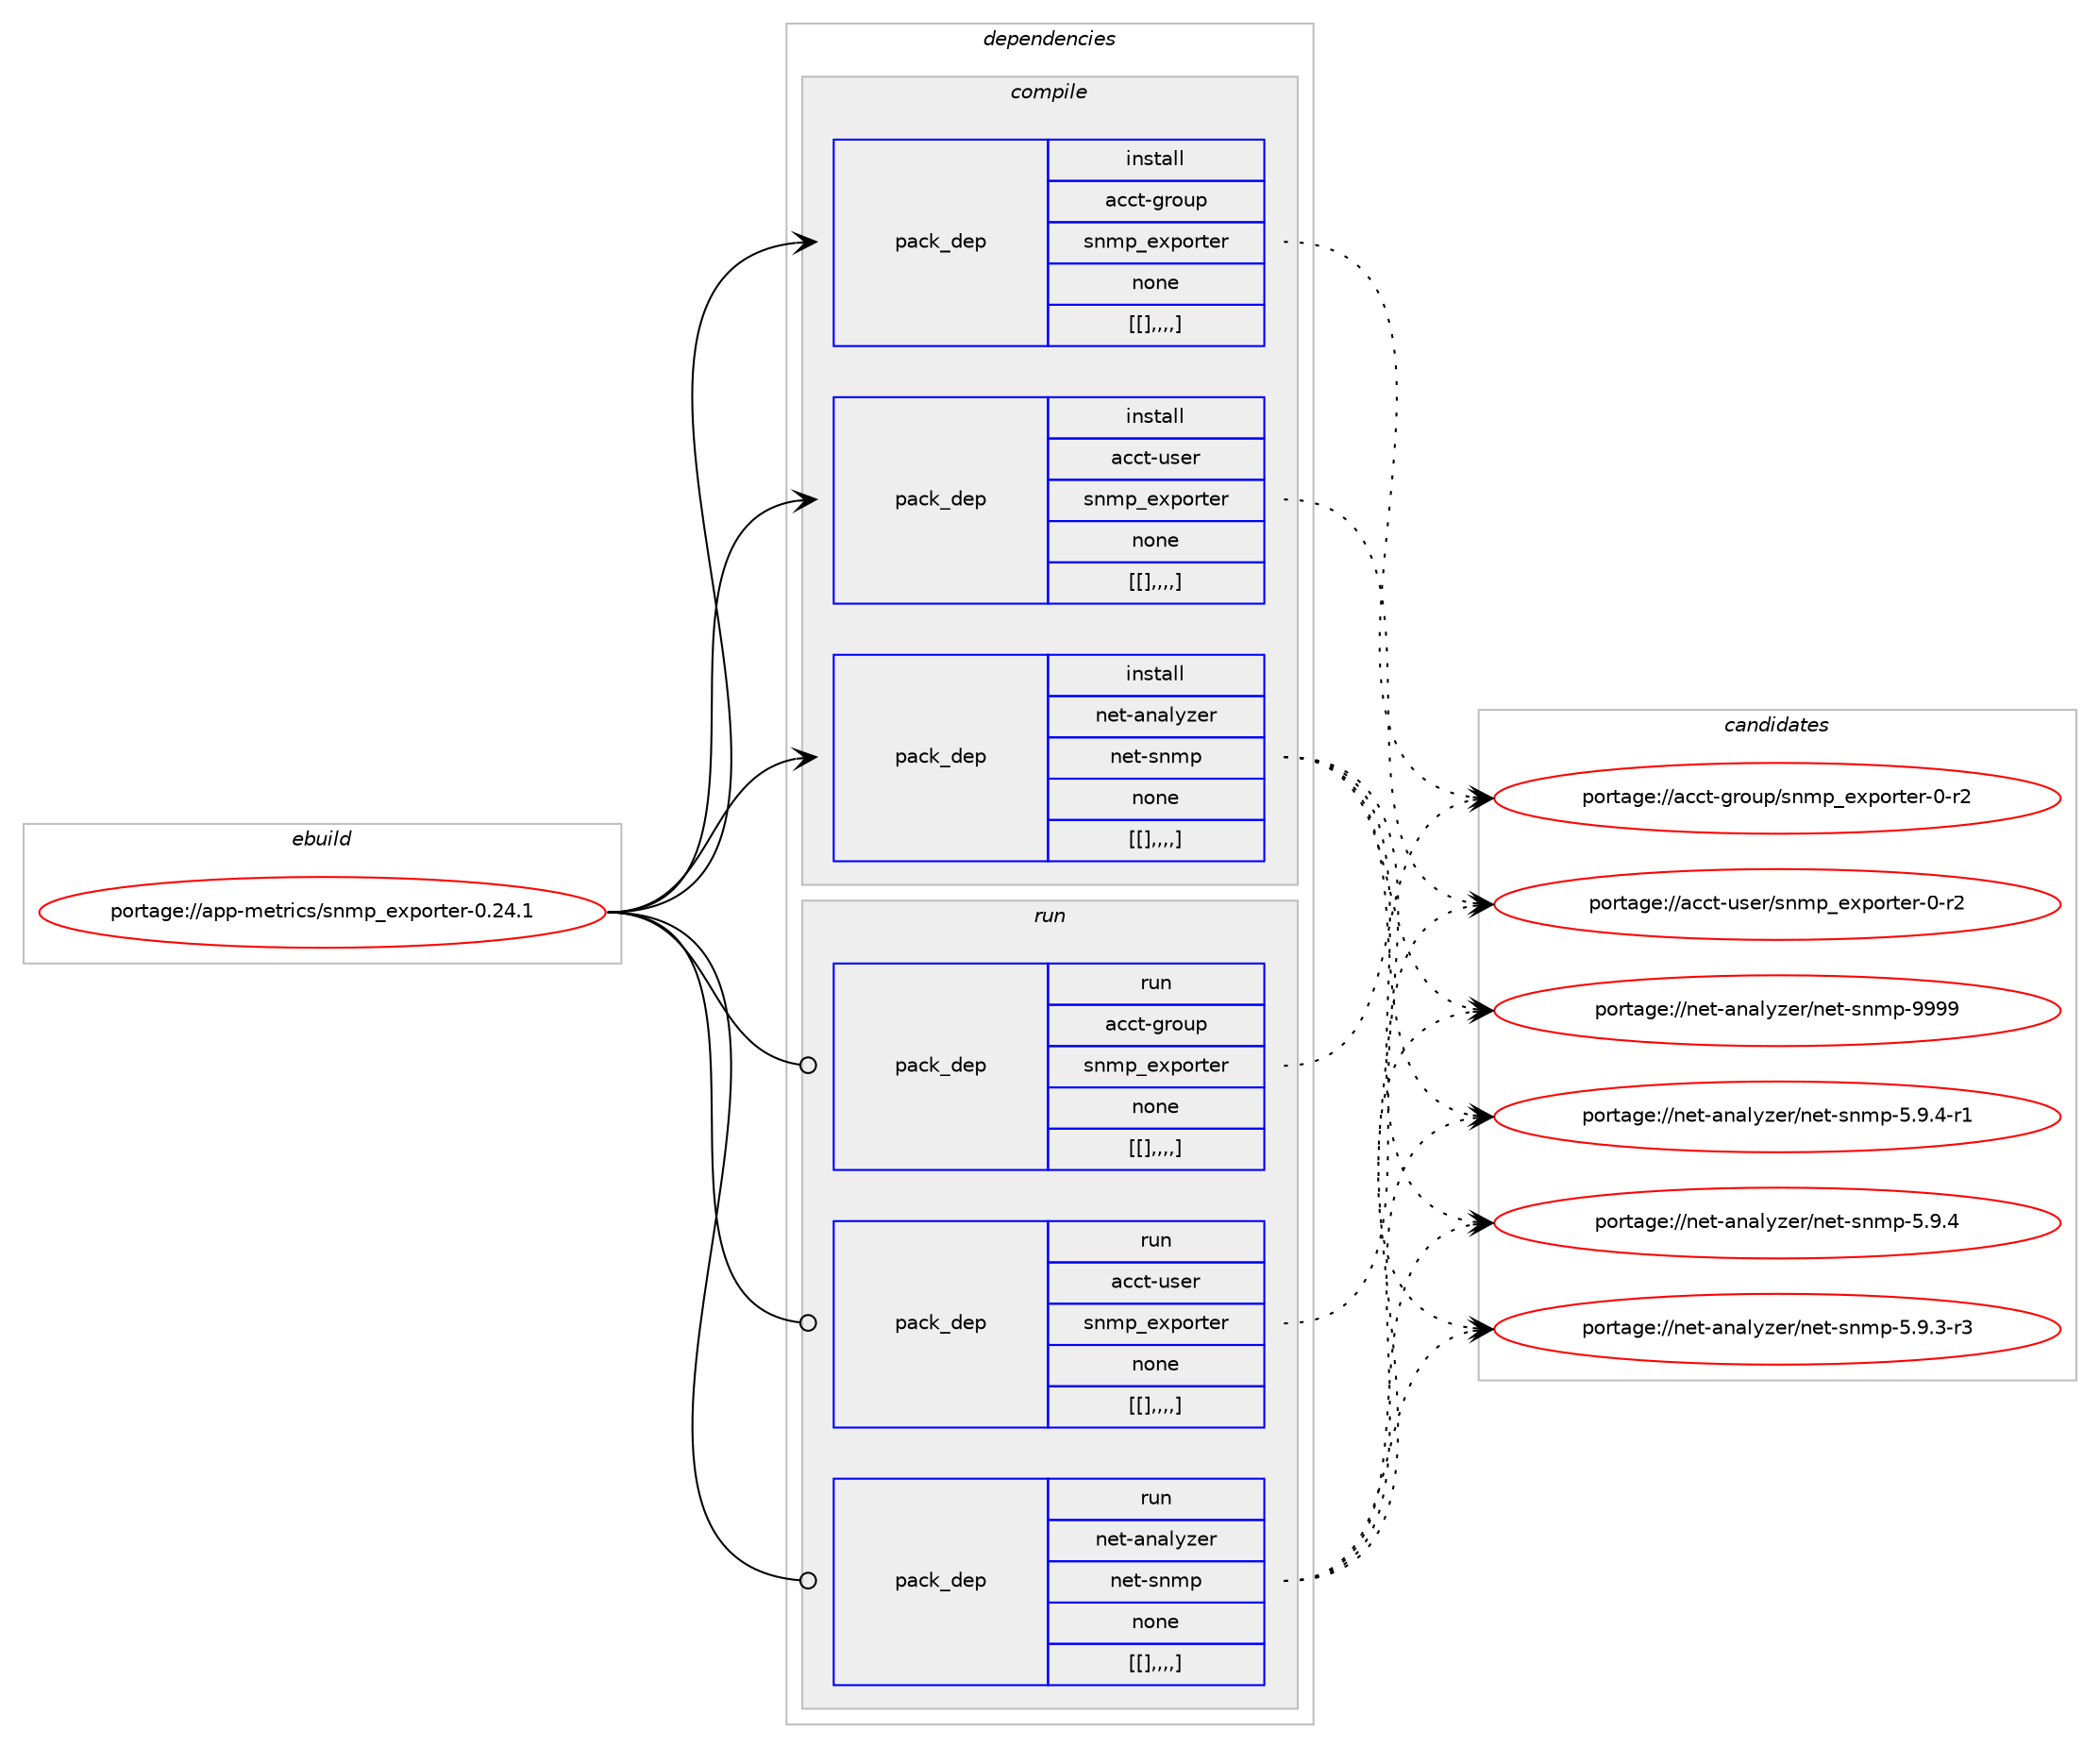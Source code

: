 digraph prolog {

# *************
# Graph options
# *************

newrank=true;
concentrate=true;
compound=true;
graph [rankdir=LR,fontname=Helvetica,fontsize=10,ranksep=1.5];#, ranksep=2.5, nodesep=0.2];
edge  [arrowhead=vee];
node  [fontname=Helvetica,fontsize=10];

# **********
# The ebuild
# **********

subgraph cluster_leftcol {
color=gray;
label=<<i>ebuild</i>>;
id [label="portage://app-metrics/snmp_exporter-0.24.1", color=red, width=4, href="../app-metrics/snmp_exporter-0.24.1.svg"];
}

# ****************
# The dependencies
# ****************

subgraph cluster_midcol {
color=gray;
label=<<i>dependencies</i>>;
subgraph cluster_compile {
fillcolor="#eeeeee";
style=filled;
label=<<i>compile</i>>;
subgraph pack27930 {
dependency40003 [label=<<TABLE BORDER="0" CELLBORDER="1" CELLSPACING="0" CELLPADDING="4" WIDTH="220"><TR><TD ROWSPAN="6" CELLPADDING="30">pack_dep</TD></TR><TR><TD WIDTH="110">install</TD></TR><TR><TD>acct-group</TD></TR><TR><TD>snmp_exporter</TD></TR><TR><TD>none</TD></TR><TR><TD>[[],,,,]</TD></TR></TABLE>>, shape=none, color=blue];
}
id:e -> dependency40003:w [weight=20,style="solid",arrowhead="vee"];
subgraph pack27931 {
dependency40004 [label=<<TABLE BORDER="0" CELLBORDER="1" CELLSPACING="0" CELLPADDING="4" WIDTH="220"><TR><TD ROWSPAN="6" CELLPADDING="30">pack_dep</TD></TR><TR><TD WIDTH="110">install</TD></TR><TR><TD>acct-user</TD></TR><TR><TD>snmp_exporter</TD></TR><TR><TD>none</TD></TR><TR><TD>[[],,,,]</TD></TR></TABLE>>, shape=none, color=blue];
}
id:e -> dependency40004:w [weight=20,style="solid",arrowhead="vee"];
subgraph pack27932 {
dependency40005 [label=<<TABLE BORDER="0" CELLBORDER="1" CELLSPACING="0" CELLPADDING="4" WIDTH="220"><TR><TD ROWSPAN="6" CELLPADDING="30">pack_dep</TD></TR><TR><TD WIDTH="110">install</TD></TR><TR><TD>net-analyzer</TD></TR><TR><TD>net-snmp</TD></TR><TR><TD>none</TD></TR><TR><TD>[[],,,,]</TD></TR></TABLE>>, shape=none, color=blue];
}
id:e -> dependency40005:w [weight=20,style="solid",arrowhead="vee"];
}
subgraph cluster_compileandrun {
fillcolor="#eeeeee";
style=filled;
label=<<i>compile and run</i>>;
}
subgraph cluster_run {
fillcolor="#eeeeee";
style=filled;
label=<<i>run</i>>;
subgraph pack27933 {
dependency40006 [label=<<TABLE BORDER="0" CELLBORDER="1" CELLSPACING="0" CELLPADDING="4" WIDTH="220"><TR><TD ROWSPAN="6" CELLPADDING="30">pack_dep</TD></TR><TR><TD WIDTH="110">run</TD></TR><TR><TD>acct-group</TD></TR><TR><TD>snmp_exporter</TD></TR><TR><TD>none</TD></TR><TR><TD>[[],,,,]</TD></TR></TABLE>>, shape=none, color=blue];
}
id:e -> dependency40006:w [weight=20,style="solid",arrowhead="odot"];
subgraph pack27934 {
dependency40007 [label=<<TABLE BORDER="0" CELLBORDER="1" CELLSPACING="0" CELLPADDING="4" WIDTH="220"><TR><TD ROWSPAN="6" CELLPADDING="30">pack_dep</TD></TR><TR><TD WIDTH="110">run</TD></TR><TR><TD>acct-user</TD></TR><TR><TD>snmp_exporter</TD></TR><TR><TD>none</TD></TR><TR><TD>[[],,,,]</TD></TR></TABLE>>, shape=none, color=blue];
}
id:e -> dependency40007:w [weight=20,style="solid",arrowhead="odot"];
subgraph pack27935 {
dependency40008 [label=<<TABLE BORDER="0" CELLBORDER="1" CELLSPACING="0" CELLPADDING="4" WIDTH="220"><TR><TD ROWSPAN="6" CELLPADDING="30">pack_dep</TD></TR><TR><TD WIDTH="110">run</TD></TR><TR><TD>net-analyzer</TD></TR><TR><TD>net-snmp</TD></TR><TR><TD>none</TD></TR><TR><TD>[[],,,,]</TD></TR></TABLE>>, shape=none, color=blue];
}
id:e -> dependency40008:w [weight=20,style="solid",arrowhead="odot"];
}
}

# **************
# The candidates
# **************

subgraph cluster_choices {
rank=same;
color=gray;
label=<<i>candidates</i>>;

subgraph choice27930 {
color=black;
nodesep=1;
choice97999911645103114111117112471151101091129510112011211111411610111445484511450 [label="portage://acct-group/snmp_exporter-0-r2", color=red, width=4,href="../acct-group/snmp_exporter-0-r2.svg"];
dependency40003:e -> choice97999911645103114111117112471151101091129510112011211111411610111445484511450:w [style=dotted,weight="100"];
}
subgraph choice27931 {
color=black;
nodesep=1;
choice97999911645117115101114471151101091129510112011211111411610111445484511450 [label="portage://acct-user/snmp_exporter-0-r2", color=red, width=4,href="../acct-user/snmp_exporter-0-r2.svg"];
dependency40004:e -> choice97999911645117115101114471151101091129510112011211111411610111445484511450:w [style=dotted,weight="100"];
}
subgraph choice27932 {
color=black;
nodesep=1;
choice11010111645971109710812112210111447110101116451151101091124557575757 [label="portage://net-analyzer/net-snmp-9999", color=red, width=4,href="../net-analyzer/net-snmp-9999.svg"];
choice11010111645971109710812112210111447110101116451151101091124553465746524511449 [label="portage://net-analyzer/net-snmp-5.9.4-r1", color=red, width=4,href="../net-analyzer/net-snmp-5.9.4-r1.svg"];
choice1101011164597110971081211221011144711010111645115110109112455346574652 [label="portage://net-analyzer/net-snmp-5.9.4", color=red, width=4,href="../net-analyzer/net-snmp-5.9.4.svg"];
choice11010111645971109710812112210111447110101116451151101091124553465746514511451 [label="portage://net-analyzer/net-snmp-5.9.3-r3", color=red, width=4,href="../net-analyzer/net-snmp-5.9.3-r3.svg"];
dependency40005:e -> choice11010111645971109710812112210111447110101116451151101091124557575757:w [style=dotted,weight="100"];
dependency40005:e -> choice11010111645971109710812112210111447110101116451151101091124553465746524511449:w [style=dotted,weight="100"];
dependency40005:e -> choice1101011164597110971081211221011144711010111645115110109112455346574652:w [style=dotted,weight="100"];
dependency40005:e -> choice11010111645971109710812112210111447110101116451151101091124553465746514511451:w [style=dotted,weight="100"];
}
subgraph choice27933 {
color=black;
nodesep=1;
choice97999911645103114111117112471151101091129510112011211111411610111445484511450 [label="portage://acct-group/snmp_exporter-0-r2", color=red, width=4,href="../acct-group/snmp_exporter-0-r2.svg"];
dependency40006:e -> choice97999911645103114111117112471151101091129510112011211111411610111445484511450:w [style=dotted,weight="100"];
}
subgraph choice27934 {
color=black;
nodesep=1;
choice97999911645117115101114471151101091129510112011211111411610111445484511450 [label="portage://acct-user/snmp_exporter-0-r2", color=red, width=4,href="../acct-user/snmp_exporter-0-r2.svg"];
dependency40007:e -> choice97999911645117115101114471151101091129510112011211111411610111445484511450:w [style=dotted,weight="100"];
}
subgraph choice27935 {
color=black;
nodesep=1;
choice11010111645971109710812112210111447110101116451151101091124557575757 [label="portage://net-analyzer/net-snmp-9999", color=red, width=4,href="../net-analyzer/net-snmp-9999.svg"];
choice11010111645971109710812112210111447110101116451151101091124553465746524511449 [label="portage://net-analyzer/net-snmp-5.9.4-r1", color=red, width=4,href="../net-analyzer/net-snmp-5.9.4-r1.svg"];
choice1101011164597110971081211221011144711010111645115110109112455346574652 [label="portage://net-analyzer/net-snmp-5.9.4", color=red, width=4,href="../net-analyzer/net-snmp-5.9.4.svg"];
choice11010111645971109710812112210111447110101116451151101091124553465746514511451 [label="portage://net-analyzer/net-snmp-5.9.3-r3", color=red, width=4,href="../net-analyzer/net-snmp-5.9.3-r3.svg"];
dependency40008:e -> choice11010111645971109710812112210111447110101116451151101091124557575757:w [style=dotted,weight="100"];
dependency40008:e -> choice11010111645971109710812112210111447110101116451151101091124553465746524511449:w [style=dotted,weight="100"];
dependency40008:e -> choice1101011164597110971081211221011144711010111645115110109112455346574652:w [style=dotted,weight="100"];
dependency40008:e -> choice11010111645971109710812112210111447110101116451151101091124553465746514511451:w [style=dotted,weight="100"];
}
}

}
